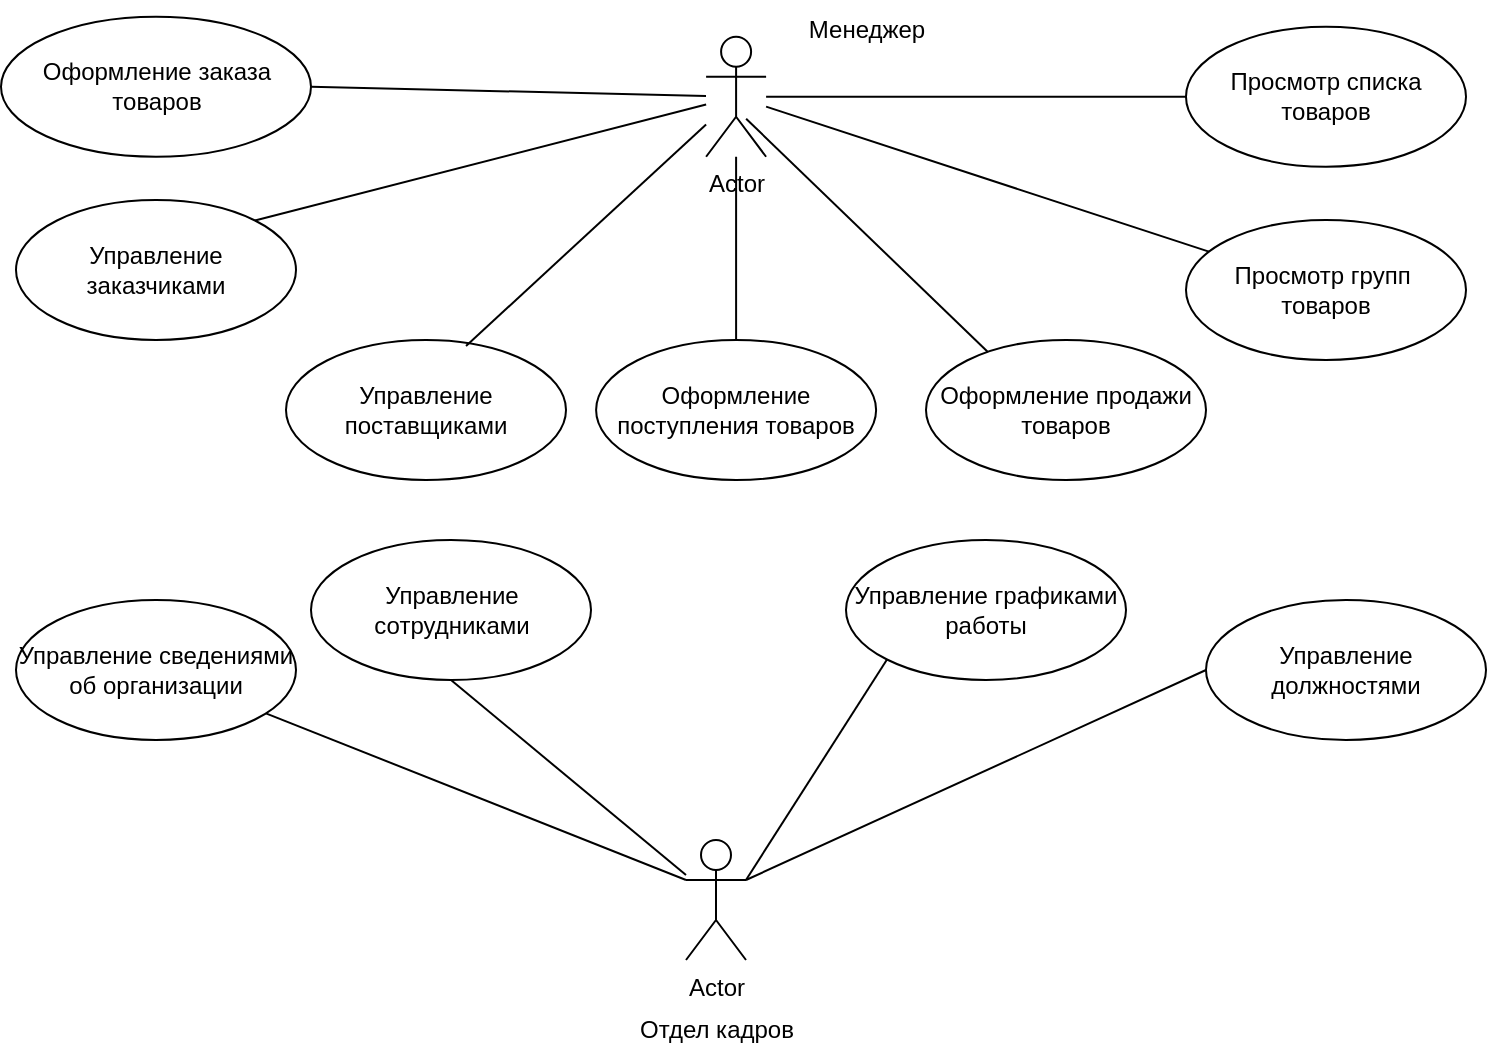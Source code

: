 <mxfile version="22.1.8" type="device">
  <diagram name="Page-1" id="e7e014a7-5840-1c2e-5031-d8a46d1fe8dd">
    <mxGraphModel dx="1194" dy="716" grid="1" gridSize="10" guides="1" tooltips="1" connect="1" arrows="1" fold="1" page="1" pageScale="1" pageWidth="1169" pageHeight="826" background="none" math="0" shadow="0">
      <root>
        <mxCell id="0" />
        <mxCell id="1" parent="0" />
        <mxCell id="TNf5Z8Sz2Jh5wrevXViB-41" value="Actor" style="shape=umlActor;verticalLabelPosition=bottom;verticalAlign=top;html=1;" parent="1" vertex="1">
          <mxGeometry x="360.05" y="18.38" width="30" height="60" as="geometry" />
        </mxCell>
        <mxCell id="TNf5Z8Sz2Jh5wrevXViB-42" value="Actor" style="shape=umlActor;verticalLabelPosition=bottom;verticalAlign=top;html=1;" parent="1" vertex="1">
          <mxGeometry x="350" y="420" width="30" height="60" as="geometry" />
        </mxCell>
        <mxCell id="wsK9ByOiBfa8sDpIFdj--3" value="Оформление поступления товаров" style="ellipse;whiteSpace=wrap;html=1;" parent="1" vertex="1">
          <mxGeometry x="305.05" y="170" width="140" height="70" as="geometry" />
        </mxCell>
        <mxCell id="wsK9ByOiBfa8sDpIFdj--6" value="Оформление заказа товаров" style="ellipse;whiteSpace=wrap;html=1;" parent="1" vertex="1">
          <mxGeometry x="7.5" y="8.38" width="155" height="70" as="geometry" />
        </mxCell>
        <mxCell id="wsK9ByOiBfa8sDpIFdj--7" value="&lt;div&gt;Просмотр списка товаров&lt;br&gt;&lt;/div&gt;" style="ellipse;whiteSpace=wrap;html=1;" parent="1" vertex="1">
          <mxGeometry x="600" y="13.38" width="140" height="70" as="geometry" />
        </mxCell>
        <mxCell id="wsK9ByOiBfa8sDpIFdj--8" value="&lt;div&gt;Просмотр групп&amp;nbsp;&lt;/div&gt;&lt;div&gt;товаров &lt;br&gt;&lt;/div&gt;" style="ellipse;whiteSpace=wrap;html=1;" parent="1" vertex="1">
          <mxGeometry x="600" y="110" width="140" height="70" as="geometry" />
        </mxCell>
        <mxCell id="wsK9ByOiBfa8sDpIFdj--23" value="&lt;div&gt;Менеджер&lt;/div&gt;" style="text;html=1;align=center;verticalAlign=middle;resizable=0;points=[];autosize=1;strokeColor=none;fillColor=none;" parent="1" vertex="1">
          <mxGeometry x="400" width="80" height="30" as="geometry" />
        </mxCell>
        <mxCell id="wsK9ByOiBfa8sDpIFdj--25" value="Отдел кадров" style="text;html=1;align=center;verticalAlign=middle;resizable=0;points=[];autosize=1;strokeColor=none;fillColor=none;" parent="1" vertex="1">
          <mxGeometry x="315" y="500" width="100" height="30" as="geometry" />
        </mxCell>
        <mxCell id="wsK9ByOiBfa8sDpIFdj--26" value="Управление графиками работы" style="ellipse;whiteSpace=wrap;html=1;" parent="1" vertex="1">
          <mxGeometry x="430" y="270" width="140" height="70" as="geometry" />
        </mxCell>
        <mxCell id="wsK9ByOiBfa8sDpIFdj--27" value="Управление должностями" style="ellipse;whiteSpace=wrap;html=1;" parent="1" vertex="1">
          <mxGeometry x="610" y="300" width="140" height="70" as="geometry" />
        </mxCell>
        <mxCell id="wsK9ByOiBfa8sDpIFdj--28" value="Управление сотрудниками" style="ellipse;whiteSpace=wrap;html=1;" parent="1" vertex="1">
          <mxGeometry x="162.5" y="270" width="140" height="70" as="geometry" />
        </mxCell>
        <mxCell id="wsK9ByOiBfa8sDpIFdj--29" value="Оформление продажи товаров" style="ellipse;whiteSpace=wrap;html=1;" parent="1" vertex="1">
          <mxGeometry x="470" y="170" width="140" height="70" as="geometry" />
        </mxCell>
        <mxCell id="wsK9ByOiBfa8sDpIFdj--33" value="Управление сведениями об организации" style="ellipse;whiteSpace=wrap;html=1;" parent="1" vertex="1">
          <mxGeometry x="15" y="300" width="140" height="70" as="geometry" />
        </mxCell>
        <mxCell id="wsK9ByOiBfa8sDpIFdj--48" value="Управление заказчиками" style="ellipse;whiteSpace=wrap;html=1;" parent="1" vertex="1">
          <mxGeometry x="15" y="100" width="140" height="70" as="geometry" />
        </mxCell>
        <mxCell id="wsK9ByOiBfa8sDpIFdj--49" value="Управление поставщиками" style="ellipse;whiteSpace=wrap;html=1;" parent="1" vertex="1">
          <mxGeometry x="150" y="170" width="140" height="70" as="geometry" />
        </mxCell>
        <mxCell id="fDel3tof_uO1-oGqYFEe-5" value="" style="endArrow=none;html=1;rounded=0;entryX=0.5;entryY=0;entryDx=0;entryDy=0;" parent="1" source="TNf5Z8Sz2Jh5wrevXViB-41" target="wsK9ByOiBfa8sDpIFdj--3" edge="1">
          <mxGeometry width="50" height="50" relative="1" as="geometry">
            <mxPoint x="300" y="350" as="sourcePoint" />
            <mxPoint x="350" y="300" as="targetPoint" />
          </mxGeometry>
        </mxCell>
        <mxCell id="fDel3tof_uO1-oGqYFEe-6" value="" style="endArrow=none;html=1;rounded=0;" parent="1" source="TNf5Z8Sz2Jh5wrevXViB-41" target="wsK9ByOiBfa8sDpIFdj--8" edge="1">
          <mxGeometry width="50" height="50" relative="1" as="geometry">
            <mxPoint x="300" y="350" as="sourcePoint" />
            <mxPoint x="350" y="300" as="targetPoint" />
          </mxGeometry>
        </mxCell>
        <mxCell id="fDel3tof_uO1-oGqYFEe-7" value="" style="endArrow=none;html=1;rounded=0;entryX=1;entryY=0.5;entryDx=0;entryDy=0;" parent="1" target="wsK9ByOiBfa8sDpIFdj--6" edge="1">
          <mxGeometry width="50" height="50" relative="1" as="geometry">
            <mxPoint x="360" y="48" as="sourcePoint" />
            <mxPoint x="145.002" y="171.62" as="targetPoint" />
          </mxGeometry>
        </mxCell>
        <mxCell id="fDel3tof_uO1-oGqYFEe-8" value="" style="endArrow=none;html=1;rounded=0;entryX=0;entryY=0.5;entryDx=0;entryDy=0;" parent="1" source="TNf5Z8Sz2Jh5wrevXViB-41" target="wsK9ByOiBfa8sDpIFdj--7" edge="1">
          <mxGeometry width="50" height="50" relative="1" as="geometry">
            <mxPoint x="300" y="350" as="sourcePoint" />
            <mxPoint x="350" y="300" as="targetPoint" />
          </mxGeometry>
        </mxCell>
        <mxCell id="fDel3tof_uO1-oGqYFEe-9" value="" style="endArrow=none;html=1;rounded=0;entryX=0.221;entryY=0.086;entryDx=0;entryDy=0;exitX=0.667;exitY=0.683;exitDx=0;exitDy=0;exitPerimeter=0;entryPerimeter=0;" parent="1" source="TNf5Z8Sz2Jh5wrevXViB-41" target="wsK9ByOiBfa8sDpIFdj--29" edge="1">
          <mxGeometry width="50" height="50" relative="1" as="geometry">
            <mxPoint x="40" y="50" as="sourcePoint" />
            <mxPoint x="350" y="300" as="targetPoint" />
          </mxGeometry>
        </mxCell>
        <mxCell id="fDel3tof_uO1-oGqYFEe-19" value="" style="endArrow=none;html=1;rounded=0;entryX=0;entryY=0.5;entryDx=0;entryDy=0;" parent="1" target="wsK9ByOiBfa8sDpIFdj--27" edge="1">
          <mxGeometry width="50" height="50" relative="1" as="geometry">
            <mxPoint x="380" y="440" as="sourcePoint" />
            <mxPoint x="470" y="420" as="targetPoint" />
          </mxGeometry>
        </mxCell>
        <mxCell id="fDel3tof_uO1-oGqYFEe-20" value="" style="endArrow=none;html=1;rounded=0;exitX=0.5;exitY=1;exitDx=0;exitDy=0;" parent="1" source="wsK9ByOiBfa8sDpIFdj--28" target="TNf5Z8Sz2Jh5wrevXViB-42" edge="1">
          <mxGeometry width="50" height="50" relative="1" as="geometry">
            <mxPoint x="420" y="470" as="sourcePoint" />
            <mxPoint x="40" y="360" as="targetPoint" />
          </mxGeometry>
        </mxCell>
        <mxCell id="fDel3tof_uO1-oGqYFEe-21" value="" style="endArrow=none;html=1;rounded=0;entryX=0;entryY=0.333;entryDx=0;entryDy=0;entryPerimeter=0;" parent="1" source="wsK9ByOiBfa8sDpIFdj--33" edge="1" target="TNf5Z8Sz2Jh5wrevXViB-42">
          <mxGeometry width="50" height="50" relative="1" as="geometry">
            <mxPoint x="420" y="470" as="sourcePoint" />
            <mxPoint x="220" y="570" as="targetPoint" />
          </mxGeometry>
        </mxCell>
        <mxCell id="fDel3tof_uO1-oGqYFEe-22" value="" style="endArrow=none;html=1;rounded=0;exitX=0;exitY=1;exitDx=0;exitDy=0;" parent="1" source="wsK9ByOiBfa8sDpIFdj--26" edge="1">
          <mxGeometry width="50" height="50" relative="1" as="geometry">
            <mxPoint x="420" y="380" as="sourcePoint" />
            <mxPoint x="380" y="440" as="targetPoint" />
          </mxGeometry>
        </mxCell>
        <mxCell id="a5c_sYZ6xPuqzVH80Lyi-1" value="" style="endArrow=none;html=1;rounded=0;exitX=0.643;exitY=0.043;exitDx=0;exitDy=0;exitPerimeter=0;" parent="1" source="wsK9ByOiBfa8sDpIFdj--49" target="TNf5Z8Sz2Jh5wrevXViB-41" edge="1">
          <mxGeometry width="50" height="50" relative="1" as="geometry">
            <mxPoint x="360" y="400" as="sourcePoint" />
            <mxPoint x="410" y="350" as="targetPoint" />
          </mxGeometry>
        </mxCell>
        <mxCell id="a5c_sYZ6xPuqzVH80Lyi-2" value="" style="endArrow=none;html=1;rounded=0;exitX=1;exitY=0;exitDx=0;exitDy=0;" parent="1" source="wsK9ByOiBfa8sDpIFdj--48" target="TNf5Z8Sz2Jh5wrevXViB-41" edge="1">
          <mxGeometry width="50" height="50" relative="1" as="geometry">
            <mxPoint x="360" y="400" as="sourcePoint" />
            <mxPoint x="410" y="350" as="targetPoint" />
          </mxGeometry>
        </mxCell>
      </root>
    </mxGraphModel>
  </diagram>
</mxfile>
